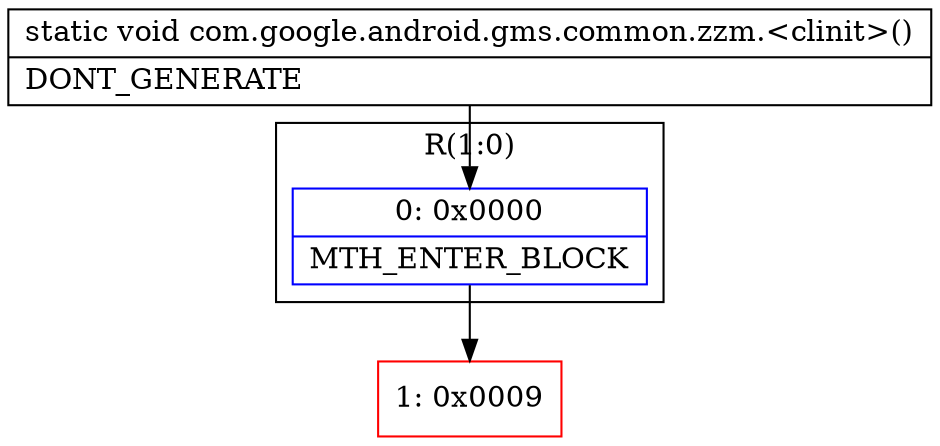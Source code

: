 digraph "CFG forcom.google.android.gms.common.zzm.\<clinit\>()V" {
subgraph cluster_Region_149814585 {
label = "R(1:0)";
node [shape=record,color=blue];
Node_0 [shape=record,label="{0\:\ 0x0000|MTH_ENTER_BLOCK\l}"];
}
Node_1 [shape=record,color=red,label="{1\:\ 0x0009}"];
MethodNode[shape=record,label="{static void com.google.android.gms.common.zzm.\<clinit\>()  | DONT_GENERATE\l}"];
MethodNode -> Node_0;
Node_0 -> Node_1;
}

